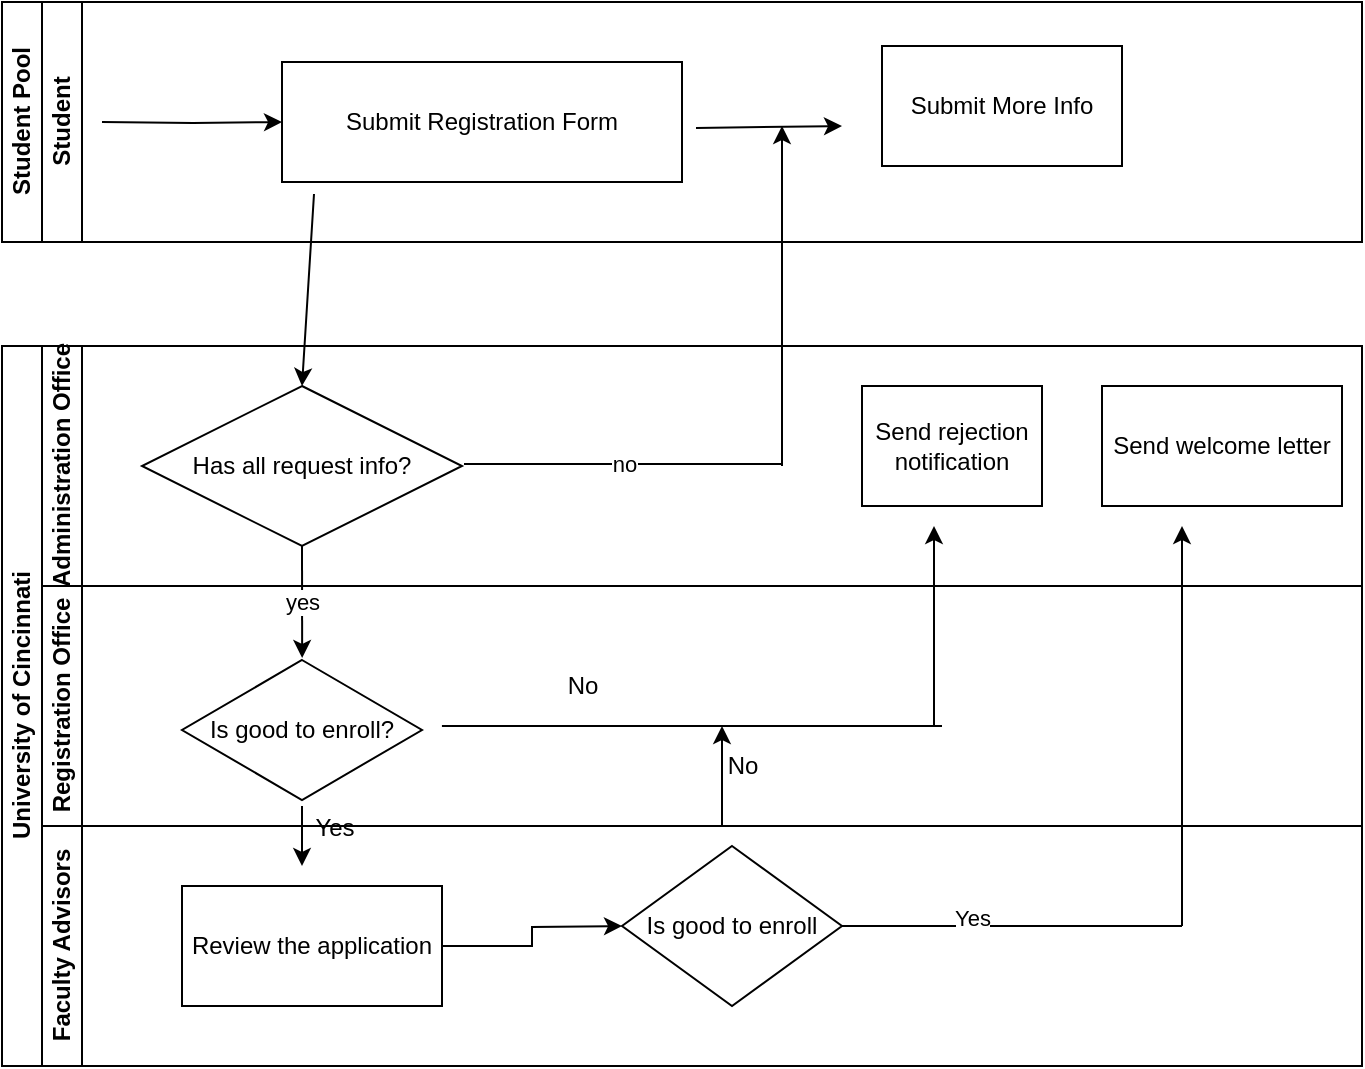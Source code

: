 <mxfile version="16.5.6" type="github">
  <diagram id="prtHgNgQTEPvFCAcTncT" name="Page-1">
    <mxGraphModel dx="1422" dy="1874" grid="1" gridSize="10" guides="1" tooltips="1" connect="1" arrows="1" fold="1" page="1" pageScale="1" pageWidth="827" pageHeight="1169" math="0" shadow="0">
      <root>
        <mxCell id="0" />
        <mxCell id="1" parent="0" />
        <mxCell id="dNxyNK7c78bLwvsdeMH5-19" value="University of Cincinnati" style="swimlane;html=1;childLayout=stackLayout;resizeParent=1;resizeParentMax=0;horizontal=0;startSize=20;horizontalStack=0;" parent="1" vertex="1">
          <mxGeometry x="120" y="120" width="680" height="360" as="geometry" />
        </mxCell>
        <mxCell id="dNxyNK7c78bLwvsdeMH5-31" style="edgeStyle=orthogonalEdgeStyle;rounded=0;orthogonalLoop=1;jettySize=auto;html=1;endArrow=classic;endFill=1;" parent="dNxyNK7c78bLwvsdeMH5-19" edge="1">
          <mxGeometry relative="1" as="geometry">
            <mxPoint x="466" y="190" as="sourcePoint" />
            <mxPoint x="466" y="90" as="targetPoint" />
          </mxGeometry>
        </mxCell>
        <mxCell id="dNxyNK7c78bLwvsdeMH5-35" style="edgeStyle=orthogonalEdgeStyle;rounded=0;orthogonalLoop=1;jettySize=auto;html=1;endArrow=classic;endFill=1;" parent="dNxyNK7c78bLwvsdeMH5-19" edge="1">
          <mxGeometry relative="1" as="geometry">
            <mxPoint x="150" y="230" as="sourcePoint" />
            <mxPoint x="150" y="260" as="targetPoint" />
          </mxGeometry>
        </mxCell>
        <mxCell id="dNxyNK7c78bLwvsdeMH5-20" value="Administration Office" style="swimlane;html=1;startSize=20;horizontal=0;" parent="dNxyNK7c78bLwvsdeMH5-19" vertex="1">
          <mxGeometry x="20" width="660" height="120" as="geometry" />
        </mxCell>
        <mxCell id="dLq1SKTxg2uwV3zR7nvk-30" value="Has all request info?" style="rhombus;whiteSpace=wrap;html=1;" vertex="1" parent="dNxyNK7c78bLwvsdeMH5-20">
          <mxGeometry x="50" y="20" width="160" height="80" as="geometry" />
        </mxCell>
        <mxCell id="dLq1SKTxg2uwV3zR7nvk-38" value="no" style="endArrow=none;html=1;rounded=0;exitX=1;exitY=0.5;exitDx=0;exitDy=0;" edge="1" parent="dNxyNK7c78bLwvsdeMH5-20">
          <mxGeometry width="50" height="50" relative="1" as="geometry">
            <mxPoint x="211" y="59" as="sourcePoint" />
            <mxPoint x="370" y="59" as="targetPoint" />
          </mxGeometry>
        </mxCell>
        <mxCell id="dLq1SKTxg2uwV3zR7nvk-45" value="" style="endArrow=classic;html=1;rounded=0;" edge="1" parent="dNxyNK7c78bLwvsdeMH5-20">
          <mxGeometry width="50" height="50" relative="1" as="geometry">
            <mxPoint x="370" y="60" as="sourcePoint" />
            <mxPoint x="370" y="-110" as="targetPoint" />
          </mxGeometry>
        </mxCell>
        <mxCell id="dLq1SKTxg2uwV3zR7nvk-51" value="Send rejection notification" style="rounded=0;whiteSpace=wrap;html=1;" vertex="1" parent="dNxyNK7c78bLwvsdeMH5-20">
          <mxGeometry x="410" y="20" width="90" height="60" as="geometry" />
        </mxCell>
        <mxCell id="dLq1SKTxg2uwV3zR7nvk-61" value="Send welcome letter" style="rounded=0;whiteSpace=wrap;html=1;" vertex="1" parent="dNxyNK7c78bLwvsdeMH5-20">
          <mxGeometry x="530" y="20" width="120" height="60" as="geometry" />
        </mxCell>
        <mxCell id="dNxyNK7c78bLwvsdeMH5-21" value="Registration Office" style="swimlane;html=1;startSize=20;horizontal=0;" parent="dNxyNK7c78bLwvsdeMH5-19" vertex="1">
          <mxGeometry x="20" y="120" width="660" height="120" as="geometry" />
        </mxCell>
        <mxCell id="dLq1SKTxg2uwV3zR7nvk-47" value="Is good to enroll?" style="rhombus;whiteSpace=wrap;html=1;" vertex="1" parent="dNxyNK7c78bLwvsdeMH5-21">
          <mxGeometry x="70" y="37" width="120" height="70" as="geometry" />
        </mxCell>
        <mxCell id="dLq1SKTxg2uwV3zR7nvk-48" style="edgeStyle=orthogonalEdgeStyle;rounded=0;orthogonalLoop=1;jettySize=auto;html=1;exitX=0.5;exitY=1;exitDx=0;exitDy=0;" edge="1" parent="dNxyNK7c78bLwvsdeMH5-21" source="dLq1SKTxg2uwV3zR7nvk-47" target="dLq1SKTxg2uwV3zR7nvk-47">
          <mxGeometry relative="1" as="geometry" />
        </mxCell>
        <mxCell id="dLq1SKTxg2uwV3zR7nvk-49" value="" style="endArrow=none;html=1;rounded=0;exitX=1.083;exitY=0.471;exitDx=0;exitDy=0;exitPerimeter=0;" edge="1" parent="dNxyNK7c78bLwvsdeMH5-21" source="dLq1SKTxg2uwV3zR7nvk-47">
          <mxGeometry width="50" height="50" relative="1" as="geometry">
            <mxPoint x="200" y="80" as="sourcePoint" />
            <mxPoint x="450" y="70" as="targetPoint" />
          </mxGeometry>
        </mxCell>
        <mxCell id="dLq1SKTxg2uwV3zR7nvk-55" value="" style="endArrow=classic;html=1;rounded=0;" edge="1" parent="dNxyNK7c78bLwvsdeMH5-21">
          <mxGeometry width="50" height="50" relative="1" as="geometry">
            <mxPoint x="340" y="120" as="sourcePoint" />
            <mxPoint x="340" y="70" as="targetPoint" />
          </mxGeometry>
        </mxCell>
        <mxCell id="dLq1SKTxg2uwV3zR7nvk-46" value="yes" style="endArrow=classic;html=1;rounded=0;exitX=0.5;exitY=1;exitDx=0;exitDy=0;entryX=0.563;entryY=-0.067;entryDx=0;entryDy=0;entryPerimeter=0;" edge="1" parent="dNxyNK7c78bLwvsdeMH5-19" source="dLq1SKTxg2uwV3zR7nvk-30">
          <mxGeometry width="50" height="50" relative="1" as="geometry">
            <mxPoint x="150" y="150" as="sourcePoint" />
            <mxPoint x="150.08" y="155.98" as="targetPoint" />
          </mxGeometry>
        </mxCell>
        <mxCell id="dNxyNK7c78bLwvsdeMH5-22" value="Faculty Advisors" style="swimlane;html=1;startSize=20;horizontal=0;" parent="dNxyNK7c78bLwvsdeMH5-19" vertex="1">
          <mxGeometry x="20" y="240" width="660" height="120" as="geometry" />
        </mxCell>
        <mxCell id="dNxyNK7c78bLwvsdeMH5-37" value="" style="edgeStyle=orthogonalEdgeStyle;rounded=0;orthogonalLoop=1;jettySize=auto;html=1;endArrow=classic;endFill=1;" parent="dNxyNK7c78bLwvsdeMH5-22" source="dNxyNK7c78bLwvsdeMH5-34" edge="1">
          <mxGeometry relative="1" as="geometry">
            <mxPoint x="290" y="50" as="targetPoint" />
          </mxGeometry>
        </mxCell>
        <mxCell id="dNxyNK7c78bLwvsdeMH5-34" value="Review the application" style="rounded=0;whiteSpace=wrap;html=1;fontFamily=Helvetica;fontSize=12;fontColor=#000000;align=center;" parent="dNxyNK7c78bLwvsdeMH5-22" vertex="1">
          <mxGeometry x="70" y="30" width="130" height="60" as="geometry" />
        </mxCell>
        <mxCell id="dLq1SKTxg2uwV3zR7nvk-54" value="Is good to enroll" style="rhombus;whiteSpace=wrap;html=1;" vertex="1" parent="dNxyNK7c78bLwvsdeMH5-22">
          <mxGeometry x="290" y="10" width="110" height="80" as="geometry" />
        </mxCell>
        <mxCell id="dLq1SKTxg2uwV3zR7nvk-58" value="" style="endArrow=none;html=1;rounded=0;exitX=1;exitY=0.5;exitDx=0;exitDy=0;" edge="1" parent="dNxyNK7c78bLwvsdeMH5-22" source="dLq1SKTxg2uwV3zR7nvk-54">
          <mxGeometry width="50" height="50" relative="1" as="geometry">
            <mxPoint x="400" y="80" as="sourcePoint" />
            <mxPoint x="570" y="50" as="targetPoint" />
          </mxGeometry>
        </mxCell>
        <mxCell id="dLq1SKTxg2uwV3zR7nvk-60" value="Yes" style="edgeLabel;html=1;align=center;verticalAlign=middle;resizable=0;points=[];" vertex="1" connectable="0" parent="dLq1SKTxg2uwV3zR7nvk-58">
          <mxGeometry x="-0.235" y="4" relative="1" as="geometry">
            <mxPoint as="offset" />
          </mxGeometry>
        </mxCell>
        <mxCell id="dLq1SKTxg2uwV3zR7nvk-59" value="" style="endArrow=classic;html=1;rounded=0;" edge="1" parent="dNxyNK7c78bLwvsdeMH5-22">
          <mxGeometry width="50" height="50" relative="1" as="geometry">
            <mxPoint x="570" y="50" as="sourcePoint" />
            <mxPoint x="570" y="-150" as="targetPoint" />
          </mxGeometry>
        </mxCell>
        <mxCell id="dLq1SKTxg2uwV3zR7nvk-1" value="Student Pool" style="swimlane;html=1;childLayout=stackLayout;resizeParent=1;resizeParentMax=0;horizontal=0;startSize=20;horizontalStack=0;" vertex="1" parent="1">
          <mxGeometry x="120" y="-52" width="680" height="120" as="geometry" />
        </mxCell>
        <mxCell id="dLq1SKTxg2uwV3zR7nvk-6" value="Student" style="swimlane;html=1;startSize=20;horizontal=0;" vertex="1" parent="dLq1SKTxg2uwV3zR7nvk-1">
          <mxGeometry x="20" width="660" height="120" as="geometry" />
        </mxCell>
        <mxCell id="dLq1SKTxg2uwV3zR7nvk-7" value="" style="edgeStyle=orthogonalEdgeStyle;rounded=0;orthogonalLoop=1;jettySize=auto;html=1;" edge="1" parent="dLq1SKTxg2uwV3zR7nvk-6" target="dLq1SKTxg2uwV3zR7nvk-9">
          <mxGeometry relative="1" as="geometry">
            <mxPoint x="30" y="60" as="sourcePoint" />
          </mxGeometry>
        </mxCell>
        <mxCell id="dLq1SKTxg2uwV3zR7nvk-9" value="Submit Registration Form" style="rounded=0;whiteSpace=wrap;html=1;fontFamily=Helvetica;fontSize=12;fontColor=#000000;align=center;" vertex="1" parent="dLq1SKTxg2uwV3zR7nvk-6">
          <mxGeometry x="120" y="30" width="200" height="60" as="geometry" />
        </mxCell>
        <mxCell id="dLq1SKTxg2uwV3zR7nvk-41" value="" style="endArrow=classic;html=1;rounded=0;exitX=1.035;exitY=0.55;exitDx=0;exitDy=0;exitPerimeter=0;" edge="1" parent="dLq1SKTxg2uwV3zR7nvk-6" source="dLq1SKTxg2uwV3zR7nvk-9">
          <mxGeometry width="50" height="50" relative="1" as="geometry">
            <mxPoint x="350" y="82" as="sourcePoint" />
            <mxPoint x="400" y="62" as="targetPoint" />
          </mxGeometry>
        </mxCell>
        <mxCell id="dLq1SKTxg2uwV3zR7nvk-43" value="Submit More Info" style="rounded=0;whiteSpace=wrap;html=1;" vertex="1" parent="dLq1SKTxg2uwV3zR7nvk-6">
          <mxGeometry x="420" y="22" width="120" height="60" as="geometry" />
        </mxCell>
        <mxCell id="dLq1SKTxg2uwV3zR7nvk-29" value="" style="endArrow=classic;html=1;rounded=0;exitX=0.455;exitY=1.1;exitDx=0;exitDy=0;exitPerimeter=0;entryX=0.5;entryY=0;entryDx=0;entryDy=0;" edge="1" parent="1" target="dLq1SKTxg2uwV3zR7nvk-30">
          <mxGeometry width="50" height="50" relative="1" as="geometry">
            <mxPoint x="276" y="44" as="sourcePoint" />
            <mxPoint x="275" y="110" as="targetPoint" />
          </mxGeometry>
        </mxCell>
        <mxCell id="dLq1SKTxg2uwV3zR7nvk-50" value="No" style="text;html=1;align=center;verticalAlign=middle;resizable=0;points=[];autosize=1;strokeColor=none;fillColor=none;" vertex="1" parent="1">
          <mxGeometry x="395" y="280" width="30" height="20" as="geometry" />
        </mxCell>
        <mxCell id="dLq1SKTxg2uwV3zR7nvk-52" value="Yes" style="text;html=1;align=center;verticalAlign=middle;resizable=0;points=[];autosize=1;strokeColor=none;fillColor=none;" vertex="1" parent="1">
          <mxGeometry x="266" y="351" width="40" height="20" as="geometry" />
        </mxCell>
        <mxCell id="dLq1SKTxg2uwV3zR7nvk-56" value="No" style="text;html=1;align=center;verticalAlign=middle;resizable=0;points=[];autosize=1;strokeColor=none;fillColor=none;" vertex="1" parent="1">
          <mxGeometry x="475" y="320" width="30" height="20" as="geometry" />
        </mxCell>
      </root>
    </mxGraphModel>
  </diagram>
</mxfile>
